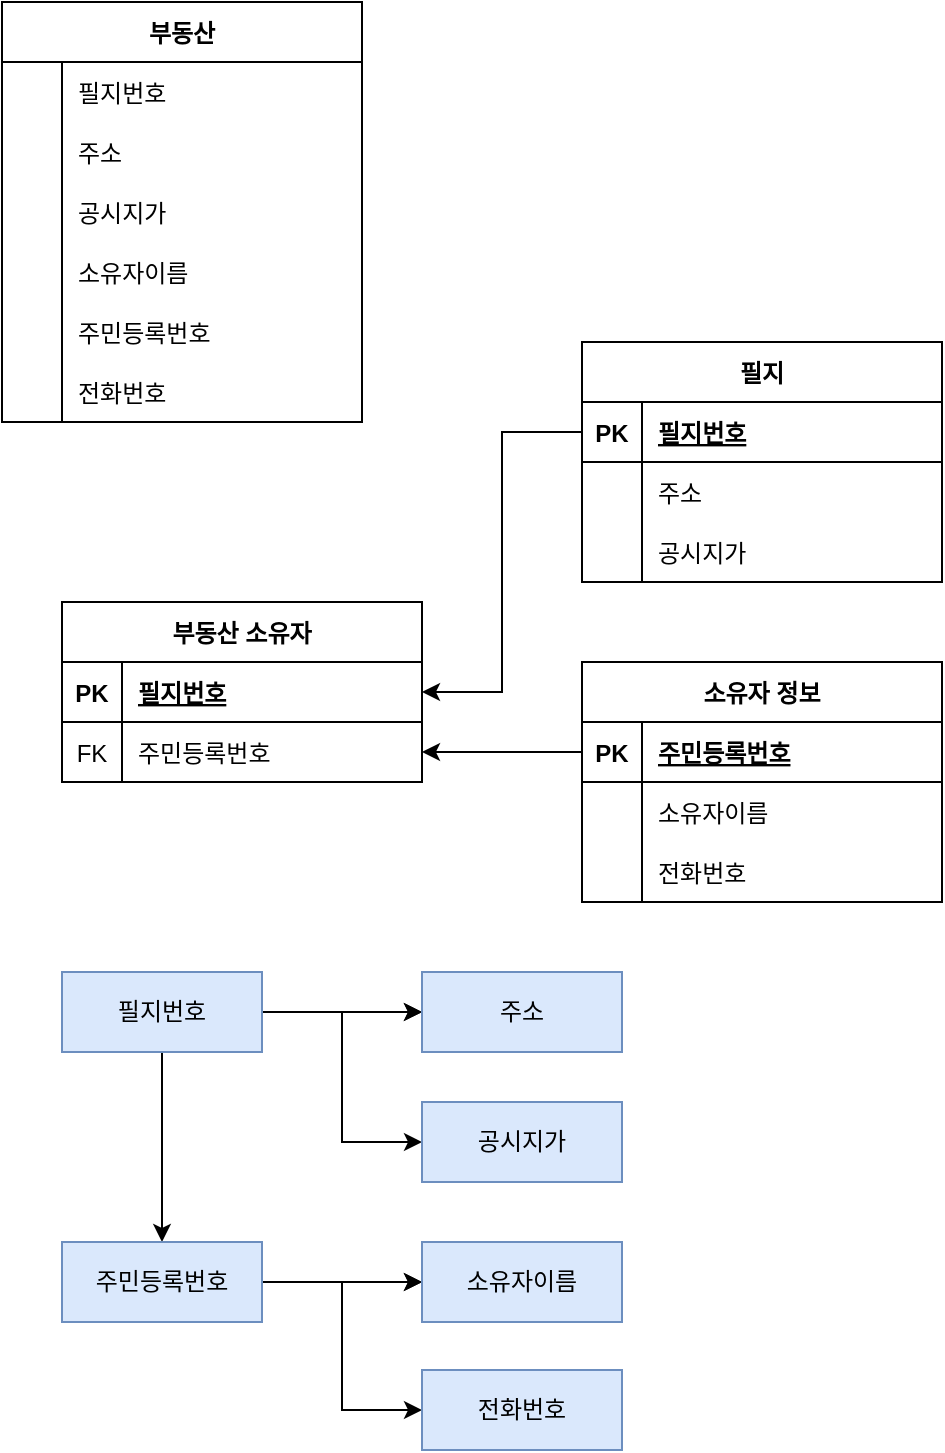 <mxfile version="20.6.2" type="github">
  <diagram id="VylVXrrxK6BULhfsuIJo" name="페이지-1">
    <mxGraphModel dx="1182" dy="732" grid="1" gridSize="10" guides="1" tooltips="1" connect="1" arrows="1" fold="1" page="1" pageScale="1" pageWidth="827" pageHeight="1169" math="0" shadow="0">
      <root>
        <mxCell id="0" />
        <mxCell id="1" parent="0" />
        <mxCell id="zSDy_uMwKeA5BvxcRctm-3" value="부동산" style="shape=table;startSize=30;container=1;collapsible=1;childLayout=tableLayout;fixedRows=1;rowLines=0;fontStyle=1;align=center;resizeLast=1;" vertex="1" parent="1">
          <mxGeometry x="60" y="60" width="180" height="210" as="geometry" />
        </mxCell>
        <mxCell id="zSDy_uMwKeA5BvxcRctm-7" value="" style="shape=tableRow;horizontal=0;startSize=0;swimlaneHead=0;swimlaneBody=0;fillColor=none;collapsible=0;dropTarget=0;points=[[0,0.5],[1,0.5]];portConstraint=eastwest;top=0;left=0;right=0;bottom=0;" vertex="1" parent="zSDy_uMwKeA5BvxcRctm-3">
          <mxGeometry y="30" width="180" height="30" as="geometry" />
        </mxCell>
        <mxCell id="zSDy_uMwKeA5BvxcRctm-8" value="" style="shape=partialRectangle;connectable=0;fillColor=none;top=0;left=0;bottom=0;right=0;editable=1;overflow=hidden;" vertex="1" parent="zSDy_uMwKeA5BvxcRctm-7">
          <mxGeometry width="30" height="30" as="geometry">
            <mxRectangle width="30" height="30" as="alternateBounds" />
          </mxGeometry>
        </mxCell>
        <mxCell id="zSDy_uMwKeA5BvxcRctm-9" value="필지번호" style="shape=partialRectangle;connectable=0;fillColor=none;top=0;left=0;bottom=0;right=0;align=left;spacingLeft=6;overflow=hidden;" vertex="1" parent="zSDy_uMwKeA5BvxcRctm-7">
          <mxGeometry x="30" width="150" height="30" as="geometry">
            <mxRectangle width="150" height="30" as="alternateBounds" />
          </mxGeometry>
        </mxCell>
        <mxCell id="zSDy_uMwKeA5BvxcRctm-10" value="" style="shape=tableRow;horizontal=0;startSize=0;swimlaneHead=0;swimlaneBody=0;fillColor=none;collapsible=0;dropTarget=0;points=[[0,0.5],[1,0.5]];portConstraint=eastwest;top=0;left=0;right=0;bottom=0;" vertex="1" parent="zSDy_uMwKeA5BvxcRctm-3">
          <mxGeometry y="60" width="180" height="30" as="geometry" />
        </mxCell>
        <mxCell id="zSDy_uMwKeA5BvxcRctm-11" value="" style="shape=partialRectangle;connectable=0;fillColor=none;top=0;left=0;bottom=0;right=0;editable=1;overflow=hidden;" vertex="1" parent="zSDy_uMwKeA5BvxcRctm-10">
          <mxGeometry width="30" height="30" as="geometry">
            <mxRectangle width="30" height="30" as="alternateBounds" />
          </mxGeometry>
        </mxCell>
        <mxCell id="zSDy_uMwKeA5BvxcRctm-12" value="주소" style="shape=partialRectangle;connectable=0;fillColor=none;top=0;left=0;bottom=0;right=0;align=left;spacingLeft=6;overflow=hidden;" vertex="1" parent="zSDy_uMwKeA5BvxcRctm-10">
          <mxGeometry x="30" width="150" height="30" as="geometry">
            <mxRectangle width="150" height="30" as="alternateBounds" />
          </mxGeometry>
        </mxCell>
        <mxCell id="zSDy_uMwKeA5BvxcRctm-13" value="" style="shape=tableRow;horizontal=0;startSize=0;swimlaneHead=0;swimlaneBody=0;fillColor=none;collapsible=0;dropTarget=0;points=[[0,0.5],[1,0.5]];portConstraint=eastwest;top=0;left=0;right=0;bottom=0;" vertex="1" parent="zSDy_uMwKeA5BvxcRctm-3">
          <mxGeometry y="90" width="180" height="30" as="geometry" />
        </mxCell>
        <mxCell id="zSDy_uMwKeA5BvxcRctm-14" value="" style="shape=partialRectangle;connectable=0;fillColor=none;top=0;left=0;bottom=0;right=0;editable=1;overflow=hidden;" vertex="1" parent="zSDy_uMwKeA5BvxcRctm-13">
          <mxGeometry width="30" height="30" as="geometry">
            <mxRectangle width="30" height="30" as="alternateBounds" />
          </mxGeometry>
        </mxCell>
        <mxCell id="zSDy_uMwKeA5BvxcRctm-15" value="공시지가" style="shape=partialRectangle;connectable=0;fillColor=none;top=0;left=0;bottom=0;right=0;align=left;spacingLeft=6;overflow=hidden;" vertex="1" parent="zSDy_uMwKeA5BvxcRctm-13">
          <mxGeometry x="30" width="150" height="30" as="geometry">
            <mxRectangle width="150" height="30" as="alternateBounds" />
          </mxGeometry>
        </mxCell>
        <mxCell id="zSDy_uMwKeA5BvxcRctm-17" value="" style="shape=tableRow;horizontal=0;startSize=0;swimlaneHead=0;swimlaneBody=0;fillColor=none;collapsible=0;dropTarget=0;points=[[0,0.5],[1,0.5]];portConstraint=eastwest;top=0;left=0;right=0;bottom=0;" vertex="1" parent="zSDy_uMwKeA5BvxcRctm-3">
          <mxGeometry y="120" width="180" height="30" as="geometry" />
        </mxCell>
        <mxCell id="zSDy_uMwKeA5BvxcRctm-18" value="" style="shape=partialRectangle;connectable=0;fillColor=none;top=0;left=0;bottom=0;right=0;editable=1;overflow=hidden;" vertex="1" parent="zSDy_uMwKeA5BvxcRctm-17">
          <mxGeometry width="30" height="30" as="geometry">
            <mxRectangle width="30" height="30" as="alternateBounds" />
          </mxGeometry>
        </mxCell>
        <mxCell id="zSDy_uMwKeA5BvxcRctm-19" value="소유자이름" style="shape=partialRectangle;connectable=0;fillColor=none;top=0;left=0;bottom=0;right=0;align=left;spacingLeft=6;overflow=hidden;" vertex="1" parent="zSDy_uMwKeA5BvxcRctm-17">
          <mxGeometry x="30" width="150" height="30" as="geometry">
            <mxRectangle width="150" height="30" as="alternateBounds" />
          </mxGeometry>
        </mxCell>
        <mxCell id="zSDy_uMwKeA5BvxcRctm-21" value="" style="shape=tableRow;horizontal=0;startSize=0;swimlaneHead=0;swimlaneBody=0;fillColor=none;collapsible=0;dropTarget=0;points=[[0,0.5],[1,0.5]];portConstraint=eastwest;top=0;left=0;right=0;bottom=0;" vertex="1" parent="zSDy_uMwKeA5BvxcRctm-3">
          <mxGeometry y="150" width="180" height="30" as="geometry" />
        </mxCell>
        <mxCell id="zSDy_uMwKeA5BvxcRctm-22" value="" style="shape=partialRectangle;connectable=0;fillColor=none;top=0;left=0;bottom=0;right=0;editable=1;overflow=hidden;" vertex="1" parent="zSDy_uMwKeA5BvxcRctm-21">
          <mxGeometry width="30" height="30" as="geometry">
            <mxRectangle width="30" height="30" as="alternateBounds" />
          </mxGeometry>
        </mxCell>
        <mxCell id="zSDy_uMwKeA5BvxcRctm-23" value="주민등록번호" style="shape=partialRectangle;connectable=0;fillColor=none;top=0;left=0;bottom=0;right=0;align=left;spacingLeft=6;overflow=hidden;" vertex="1" parent="zSDy_uMwKeA5BvxcRctm-21">
          <mxGeometry x="30" width="150" height="30" as="geometry">
            <mxRectangle width="150" height="30" as="alternateBounds" />
          </mxGeometry>
        </mxCell>
        <mxCell id="zSDy_uMwKeA5BvxcRctm-25" value="" style="shape=tableRow;horizontal=0;startSize=0;swimlaneHead=0;swimlaneBody=0;fillColor=none;collapsible=0;dropTarget=0;points=[[0,0.5],[1,0.5]];portConstraint=eastwest;top=0;left=0;right=0;bottom=0;" vertex="1" parent="zSDy_uMwKeA5BvxcRctm-3">
          <mxGeometry y="180" width="180" height="30" as="geometry" />
        </mxCell>
        <mxCell id="zSDy_uMwKeA5BvxcRctm-26" value="" style="shape=partialRectangle;connectable=0;fillColor=none;top=0;left=0;bottom=0;right=0;editable=1;overflow=hidden;" vertex="1" parent="zSDy_uMwKeA5BvxcRctm-25">
          <mxGeometry width="30" height="30" as="geometry">
            <mxRectangle width="30" height="30" as="alternateBounds" />
          </mxGeometry>
        </mxCell>
        <mxCell id="zSDy_uMwKeA5BvxcRctm-27" value="전화번호" style="shape=partialRectangle;connectable=0;fillColor=none;top=0;left=0;bottom=0;right=0;align=left;spacingLeft=6;overflow=hidden;" vertex="1" parent="zSDy_uMwKeA5BvxcRctm-25">
          <mxGeometry x="30" width="150" height="30" as="geometry">
            <mxRectangle width="150" height="30" as="alternateBounds" />
          </mxGeometry>
        </mxCell>
        <mxCell id="zSDy_uMwKeA5BvxcRctm-29" value="소유자 정보" style="shape=table;startSize=30;container=1;collapsible=1;childLayout=tableLayout;fixedRows=1;rowLines=0;fontStyle=1;align=center;resizeLast=1;" vertex="1" parent="1">
          <mxGeometry x="350" y="390" width="180" height="120" as="geometry" />
        </mxCell>
        <mxCell id="zSDy_uMwKeA5BvxcRctm-30" value="" style="shape=tableRow;horizontal=0;startSize=0;swimlaneHead=0;swimlaneBody=0;fillColor=none;collapsible=0;dropTarget=0;points=[[0,0.5],[1,0.5]];portConstraint=eastwest;top=0;left=0;right=0;bottom=1;" vertex="1" parent="zSDy_uMwKeA5BvxcRctm-29">
          <mxGeometry y="30" width="180" height="30" as="geometry" />
        </mxCell>
        <mxCell id="zSDy_uMwKeA5BvxcRctm-31" value="PK" style="shape=partialRectangle;connectable=0;fillColor=none;top=0;left=0;bottom=0;right=0;fontStyle=1;overflow=hidden;" vertex="1" parent="zSDy_uMwKeA5BvxcRctm-30">
          <mxGeometry width="30" height="30" as="geometry">
            <mxRectangle width="30" height="30" as="alternateBounds" />
          </mxGeometry>
        </mxCell>
        <mxCell id="zSDy_uMwKeA5BvxcRctm-32" value="주민등록번호" style="shape=partialRectangle;connectable=0;fillColor=none;top=0;left=0;bottom=0;right=0;align=left;spacingLeft=6;fontStyle=5;overflow=hidden;" vertex="1" parent="zSDy_uMwKeA5BvxcRctm-30">
          <mxGeometry x="30" width="150" height="30" as="geometry">
            <mxRectangle width="150" height="30" as="alternateBounds" />
          </mxGeometry>
        </mxCell>
        <mxCell id="zSDy_uMwKeA5BvxcRctm-147" value="" style="shape=tableRow;horizontal=0;startSize=0;swimlaneHead=0;swimlaneBody=0;fillColor=none;collapsible=0;dropTarget=0;points=[[0,0.5],[1,0.5]];portConstraint=eastwest;top=0;left=0;right=0;bottom=0;" vertex="1" parent="zSDy_uMwKeA5BvxcRctm-29">
          <mxGeometry y="60" width="180" height="30" as="geometry" />
        </mxCell>
        <mxCell id="zSDy_uMwKeA5BvxcRctm-148" value="" style="shape=partialRectangle;connectable=0;fillColor=none;top=0;left=0;bottom=0;right=0;editable=1;overflow=hidden;" vertex="1" parent="zSDy_uMwKeA5BvxcRctm-147">
          <mxGeometry width="30" height="30" as="geometry">
            <mxRectangle width="30" height="30" as="alternateBounds" />
          </mxGeometry>
        </mxCell>
        <mxCell id="zSDy_uMwKeA5BvxcRctm-149" value="소유자이름" style="shape=partialRectangle;connectable=0;fillColor=none;top=0;left=0;bottom=0;right=0;align=left;spacingLeft=6;overflow=hidden;" vertex="1" parent="zSDy_uMwKeA5BvxcRctm-147">
          <mxGeometry x="30" width="150" height="30" as="geometry">
            <mxRectangle width="150" height="30" as="alternateBounds" />
          </mxGeometry>
        </mxCell>
        <mxCell id="zSDy_uMwKeA5BvxcRctm-151" value="" style="shape=tableRow;horizontal=0;startSize=0;swimlaneHead=0;swimlaneBody=0;fillColor=none;collapsible=0;dropTarget=0;points=[[0,0.5],[1,0.5]];portConstraint=eastwest;top=0;left=0;right=0;bottom=0;" vertex="1" parent="zSDy_uMwKeA5BvxcRctm-29">
          <mxGeometry y="90" width="180" height="30" as="geometry" />
        </mxCell>
        <mxCell id="zSDy_uMwKeA5BvxcRctm-152" value="" style="shape=partialRectangle;connectable=0;fillColor=none;top=0;left=0;bottom=0;right=0;editable=1;overflow=hidden;" vertex="1" parent="zSDy_uMwKeA5BvxcRctm-151">
          <mxGeometry width="30" height="30" as="geometry">
            <mxRectangle width="30" height="30" as="alternateBounds" />
          </mxGeometry>
        </mxCell>
        <mxCell id="zSDy_uMwKeA5BvxcRctm-153" value="전화번호" style="shape=partialRectangle;connectable=0;fillColor=none;top=0;left=0;bottom=0;right=0;align=left;spacingLeft=6;overflow=hidden;" vertex="1" parent="zSDy_uMwKeA5BvxcRctm-151">
          <mxGeometry x="30" width="150" height="30" as="geometry">
            <mxRectangle width="150" height="30" as="alternateBounds" />
          </mxGeometry>
        </mxCell>
        <mxCell id="zSDy_uMwKeA5BvxcRctm-42" value="부동산 소유자" style="shape=table;startSize=30;container=1;collapsible=1;childLayout=tableLayout;fixedRows=1;rowLines=0;fontStyle=1;align=center;resizeLast=1;" vertex="1" parent="1">
          <mxGeometry x="90" y="360" width="180" height="90" as="geometry" />
        </mxCell>
        <mxCell id="zSDy_uMwKeA5BvxcRctm-43" value="" style="shape=tableRow;horizontal=0;startSize=0;swimlaneHead=0;swimlaneBody=0;fillColor=none;collapsible=0;dropTarget=0;points=[[0,0.5],[1,0.5]];portConstraint=eastwest;top=0;left=0;right=0;bottom=1;" vertex="1" parent="zSDy_uMwKeA5BvxcRctm-42">
          <mxGeometry y="30" width="180" height="30" as="geometry" />
        </mxCell>
        <mxCell id="zSDy_uMwKeA5BvxcRctm-44" value="PK" style="shape=partialRectangle;connectable=0;fillColor=none;top=0;left=0;bottom=0;right=0;fontStyle=1;overflow=hidden;" vertex="1" parent="zSDy_uMwKeA5BvxcRctm-43">
          <mxGeometry width="30" height="30" as="geometry">
            <mxRectangle width="30" height="30" as="alternateBounds" />
          </mxGeometry>
        </mxCell>
        <mxCell id="zSDy_uMwKeA5BvxcRctm-45" value="필지번호" style="shape=partialRectangle;connectable=0;fillColor=none;top=0;left=0;bottom=0;right=0;align=left;spacingLeft=6;fontStyle=5;overflow=hidden;" vertex="1" parent="zSDy_uMwKeA5BvxcRctm-43">
          <mxGeometry x="30" width="150" height="30" as="geometry">
            <mxRectangle width="150" height="30" as="alternateBounds" />
          </mxGeometry>
        </mxCell>
        <mxCell id="zSDy_uMwKeA5BvxcRctm-72" value="" style="shape=tableRow;horizontal=0;startSize=0;swimlaneHead=0;swimlaneBody=0;fillColor=none;collapsible=0;dropTarget=0;points=[[0,0.5],[1,0.5]];portConstraint=eastwest;top=0;left=0;right=0;bottom=0;" vertex="1" parent="zSDy_uMwKeA5BvxcRctm-42">
          <mxGeometry y="60" width="180" height="30" as="geometry" />
        </mxCell>
        <mxCell id="zSDy_uMwKeA5BvxcRctm-73" value="FK" style="shape=partialRectangle;connectable=0;fillColor=none;top=0;left=0;bottom=0;right=0;fontStyle=0;overflow=hidden;" vertex="1" parent="zSDy_uMwKeA5BvxcRctm-72">
          <mxGeometry width="30" height="30" as="geometry">
            <mxRectangle width="30" height="30" as="alternateBounds" />
          </mxGeometry>
        </mxCell>
        <mxCell id="zSDy_uMwKeA5BvxcRctm-74" value="주민등록번호" style="shape=partialRectangle;connectable=0;fillColor=none;top=0;left=0;bottom=0;right=0;align=left;spacingLeft=6;fontStyle=0;overflow=hidden;" vertex="1" parent="zSDy_uMwKeA5BvxcRctm-72">
          <mxGeometry x="30" width="150" height="30" as="geometry">
            <mxRectangle width="150" height="30" as="alternateBounds" />
          </mxGeometry>
        </mxCell>
        <mxCell id="zSDy_uMwKeA5BvxcRctm-55" value="필지" style="shape=table;startSize=30;container=1;collapsible=1;childLayout=tableLayout;fixedRows=1;rowLines=0;fontStyle=1;align=center;resizeLast=1;" vertex="1" parent="1">
          <mxGeometry x="350" y="230" width="180" height="120" as="geometry" />
        </mxCell>
        <mxCell id="zSDy_uMwKeA5BvxcRctm-56" value="" style="shape=tableRow;horizontal=0;startSize=0;swimlaneHead=0;swimlaneBody=0;fillColor=none;collapsible=0;dropTarget=0;points=[[0,0.5],[1,0.5]];portConstraint=eastwest;top=0;left=0;right=0;bottom=1;" vertex="1" parent="zSDy_uMwKeA5BvxcRctm-55">
          <mxGeometry y="30" width="180" height="30" as="geometry" />
        </mxCell>
        <mxCell id="zSDy_uMwKeA5BvxcRctm-57" value="PK" style="shape=partialRectangle;connectable=0;fillColor=none;top=0;left=0;bottom=0;right=0;fontStyle=1;overflow=hidden;" vertex="1" parent="zSDy_uMwKeA5BvxcRctm-56">
          <mxGeometry width="30" height="30" as="geometry">
            <mxRectangle width="30" height="30" as="alternateBounds" />
          </mxGeometry>
        </mxCell>
        <mxCell id="zSDy_uMwKeA5BvxcRctm-58" value="필지번호" style="shape=partialRectangle;connectable=0;fillColor=none;top=0;left=0;bottom=0;right=0;align=left;spacingLeft=6;fontStyle=5;overflow=hidden;" vertex="1" parent="zSDy_uMwKeA5BvxcRctm-56">
          <mxGeometry x="30" width="150" height="30" as="geometry">
            <mxRectangle width="150" height="30" as="alternateBounds" />
          </mxGeometry>
        </mxCell>
        <mxCell id="zSDy_uMwKeA5BvxcRctm-59" value="" style="shape=tableRow;horizontal=0;startSize=0;swimlaneHead=0;swimlaneBody=0;fillColor=none;collapsible=0;dropTarget=0;points=[[0,0.5],[1,0.5]];portConstraint=eastwest;top=0;left=0;right=0;bottom=0;" vertex="1" parent="zSDy_uMwKeA5BvxcRctm-55">
          <mxGeometry y="60" width="180" height="30" as="geometry" />
        </mxCell>
        <mxCell id="zSDy_uMwKeA5BvxcRctm-60" value="" style="shape=partialRectangle;connectable=0;fillColor=none;top=0;left=0;bottom=0;right=0;editable=1;overflow=hidden;" vertex="1" parent="zSDy_uMwKeA5BvxcRctm-59">
          <mxGeometry width="30" height="30" as="geometry">
            <mxRectangle width="30" height="30" as="alternateBounds" />
          </mxGeometry>
        </mxCell>
        <mxCell id="zSDy_uMwKeA5BvxcRctm-61" value="주소" style="shape=partialRectangle;connectable=0;fillColor=none;top=0;left=0;bottom=0;right=0;align=left;spacingLeft=6;overflow=hidden;" vertex="1" parent="zSDy_uMwKeA5BvxcRctm-59">
          <mxGeometry x="30" width="150" height="30" as="geometry">
            <mxRectangle width="150" height="30" as="alternateBounds" />
          </mxGeometry>
        </mxCell>
        <mxCell id="zSDy_uMwKeA5BvxcRctm-100" value="" style="shape=tableRow;horizontal=0;startSize=0;swimlaneHead=0;swimlaneBody=0;fillColor=none;collapsible=0;dropTarget=0;points=[[0,0.5],[1,0.5]];portConstraint=eastwest;top=0;left=0;right=0;bottom=0;" vertex="1" parent="zSDy_uMwKeA5BvxcRctm-55">
          <mxGeometry y="90" width="180" height="30" as="geometry" />
        </mxCell>
        <mxCell id="zSDy_uMwKeA5BvxcRctm-101" value="" style="shape=partialRectangle;connectable=0;fillColor=none;top=0;left=0;bottom=0;right=0;editable=1;overflow=hidden;" vertex="1" parent="zSDy_uMwKeA5BvxcRctm-100">
          <mxGeometry width="30" height="30" as="geometry">
            <mxRectangle width="30" height="30" as="alternateBounds" />
          </mxGeometry>
        </mxCell>
        <mxCell id="zSDy_uMwKeA5BvxcRctm-102" value="공시지가" style="shape=partialRectangle;connectable=0;fillColor=none;top=0;left=0;bottom=0;right=0;align=left;spacingLeft=6;overflow=hidden;" vertex="1" parent="zSDy_uMwKeA5BvxcRctm-100">
          <mxGeometry x="30" width="150" height="30" as="geometry">
            <mxRectangle width="150" height="30" as="alternateBounds" />
          </mxGeometry>
        </mxCell>
        <mxCell id="zSDy_uMwKeA5BvxcRctm-79" style="edgeStyle=orthogonalEdgeStyle;rounded=0;orthogonalLoop=1;jettySize=auto;html=1;exitX=0;exitY=0.5;exitDx=0;exitDy=0;entryX=1;entryY=0.5;entryDx=0;entryDy=0;" edge="1" parent="1" source="zSDy_uMwKeA5BvxcRctm-56" target="zSDy_uMwKeA5BvxcRctm-43">
          <mxGeometry relative="1" as="geometry">
            <mxPoint x="340" y="430" as="targetPoint" />
          </mxGeometry>
        </mxCell>
        <mxCell id="zSDy_uMwKeA5BvxcRctm-98" style="edgeStyle=orthogonalEdgeStyle;rounded=0;orthogonalLoop=1;jettySize=auto;html=1;exitX=0;exitY=0.5;exitDx=0;exitDy=0;entryX=1;entryY=0.5;entryDx=0;entryDy=0;" edge="1" parent="1" source="zSDy_uMwKeA5BvxcRctm-30" target="zSDy_uMwKeA5BvxcRctm-72">
          <mxGeometry relative="1" as="geometry" />
        </mxCell>
        <mxCell id="zSDy_uMwKeA5BvxcRctm-111" value="" style="edgeStyle=orthogonalEdgeStyle;rounded=0;orthogonalLoop=1;jettySize=auto;html=1;" edge="1" parent="1" source="zSDy_uMwKeA5BvxcRctm-105" target="zSDy_uMwKeA5BvxcRctm-110">
          <mxGeometry relative="1" as="geometry" />
        </mxCell>
        <mxCell id="zSDy_uMwKeA5BvxcRctm-112" value="" style="rounded=0;orthogonalLoop=1;jettySize=auto;html=1;" edge="1" parent="1" source="zSDy_uMwKeA5BvxcRctm-105" target="zSDy_uMwKeA5BvxcRctm-110">
          <mxGeometry relative="1" as="geometry" />
        </mxCell>
        <mxCell id="zSDy_uMwKeA5BvxcRctm-119" value="" style="edgeStyle=orthogonalEdgeStyle;rounded=0;orthogonalLoop=1;jettySize=auto;html=1;entryX=0;entryY=0.5;entryDx=0;entryDy=0;" edge="1" parent="1" source="zSDy_uMwKeA5BvxcRctm-105" target="zSDy_uMwKeA5BvxcRctm-118">
          <mxGeometry relative="1" as="geometry" />
        </mxCell>
        <mxCell id="zSDy_uMwKeA5BvxcRctm-126" style="edgeStyle=orthogonalEdgeStyle;rounded=0;orthogonalLoop=1;jettySize=auto;html=1;exitX=0.5;exitY=1;exitDx=0;exitDy=0;" edge="1" parent="1" source="zSDy_uMwKeA5BvxcRctm-105" target="zSDy_uMwKeA5BvxcRctm-120">
          <mxGeometry relative="1" as="geometry" />
        </mxCell>
        <mxCell id="zSDy_uMwKeA5BvxcRctm-105" value="필지번호" style="whiteSpace=wrap;html=1;align=center;fillColor=#dae8fc;strokeColor=#6c8ebf;" vertex="1" parent="1">
          <mxGeometry x="90" y="545" width="100" height="40" as="geometry" />
        </mxCell>
        <mxCell id="zSDy_uMwKeA5BvxcRctm-110" value="주소" style="whiteSpace=wrap;html=1;align=center;fillColor=#dae8fc;strokeColor=#6c8ebf;" vertex="1" parent="1">
          <mxGeometry x="270" y="545" width="100" height="40" as="geometry" />
        </mxCell>
        <mxCell id="zSDy_uMwKeA5BvxcRctm-118" value="공시지가" style="whiteSpace=wrap;html=1;align=center;fillColor=#dae8fc;strokeColor=#6c8ebf;" vertex="1" parent="1">
          <mxGeometry x="270" y="610" width="100" height="40" as="geometry" />
        </mxCell>
        <mxCell id="zSDy_uMwKeA5BvxcRctm-123" value="" style="edgeStyle=orthogonalEdgeStyle;rounded=0;orthogonalLoop=1;jettySize=auto;html=1;" edge="1" parent="1" source="zSDy_uMwKeA5BvxcRctm-120" target="zSDy_uMwKeA5BvxcRctm-122">
          <mxGeometry relative="1" as="geometry" />
        </mxCell>
        <mxCell id="zSDy_uMwKeA5BvxcRctm-154" value="" style="edgeStyle=orthogonalEdgeStyle;rounded=0;orthogonalLoop=1;jettySize=auto;html=1;" edge="1" parent="1" source="zSDy_uMwKeA5BvxcRctm-120" target="zSDy_uMwKeA5BvxcRctm-122">
          <mxGeometry relative="1" as="geometry" />
        </mxCell>
        <mxCell id="zSDy_uMwKeA5BvxcRctm-156" value="" style="edgeStyle=orthogonalEdgeStyle;rounded=0;orthogonalLoop=1;jettySize=auto;html=1;entryX=0;entryY=0.5;entryDx=0;entryDy=0;" edge="1" parent="1" source="zSDy_uMwKeA5BvxcRctm-120" target="zSDy_uMwKeA5BvxcRctm-155">
          <mxGeometry relative="1" as="geometry" />
        </mxCell>
        <mxCell id="zSDy_uMwKeA5BvxcRctm-120" value="주민등록번호" style="whiteSpace=wrap;html=1;align=center;fillColor=#dae8fc;strokeColor=#6c8ebf;" vertex="1" parent="1">
          <mxGeometry x="90" y="680" width="100" height="40" as="geometry" />
        </mxCell>
        <mxCell id="zSDy_uMwKeA5BvxcRctm-122" value="소유자이름" style="whiteSpace=wrap;html=1;align=center;fillColor=#dae8fc;strokeColor=#6c8ebf;" vertex="1" parent="1">
          <mxGeometry x="270" y="680" width="100" height="40" as="geometry" />
        </mxCell>
        <mxCell id="zSDy_uMwKeA5BvxcRctm-155" value="전화번호" style="whiteSpace=wrap;html=1;align=center;fillColor=#dae8fc;strokeColor=#6c8ebf;" vertex="1" parent="1">
          <mxGeometry x="270" y="744" width="100" height="40" as="geometry" />
        </mxCell>
      </root>
    </mxGraphModel>
  </diagram>
</mxfile>
